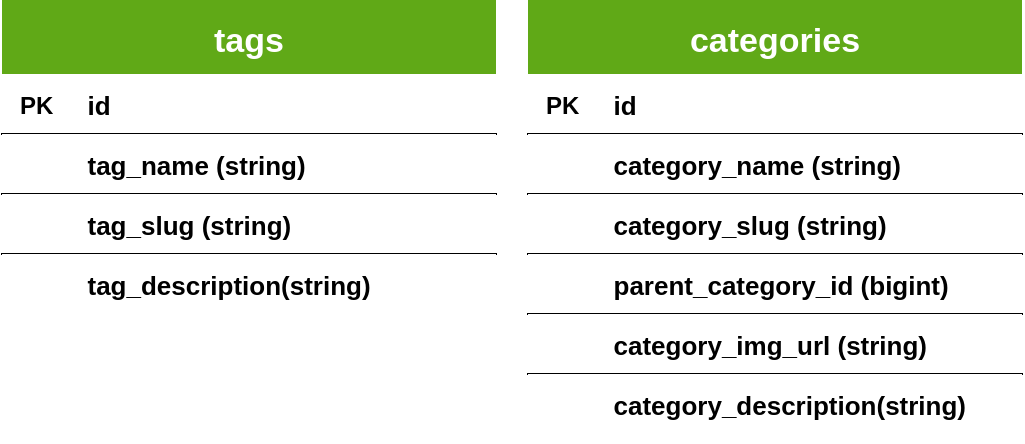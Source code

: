 <mxfile>
    <diagram id="kIl9MSsxrnZdSBIdjuM8" name="Page-1">
        <mxGraphModel dx="559" dy="371" grid="0" gridSize="10" guides="1" tooltips="1" connect="1" arrows="1" fold="1" page="1" pageScale="1" pageWidth="1169" pageHeight="827" background="#FFFFFF" math="0" shadow="0">
            <root>
                <mxCell id="0"/>
                <mxCell id="1" parent="0"/>
                <mxCell id="19" value="categories" style="shape=table;startSize=37;container=1;collapsible=1;childLayout=tableLayout;fixedRows=1;rowLines=0;fontStyle=1;align=center;resizeLast=1;fillColor=#60a917;fontColor=#ffffff;strokeColor=none;rounded=0;swimlaneFillColor=none;fontSize=17;" parent="1" vertex="1">
                    <mxGeometry x="305" y="265" width="247" height="221" as="geometry">
                        <mxRectangle x="415" y="293" width="119" height="37" as="alternateBounds"/>
                    </mxGeometry>
                </mxCell>
                <mxCell id="20" value="" style="shape=partialRectangle;collapsible=0;dropTarget=0;pointerEvents=0;top=0;left=0;bottom=1;right=0;points=[[0,0.5],[1,0.5]];portConstraint=eastwest;" parent="19" vertex="1">
                    <mxGeometry y="37" width="247" height="30" as="geometry"/>
                </mxCell>
                <mxCell id="21" value="PK" style="shape=partialRectangle;connectable=0;fillColor=none;top=0;left=0;bottom=0;right=0;fontStyle=1;overflow=hidden;" parent="20" vertex="1">
                    <mxGeometry width="34.75" height="30" as="geometry">
                        <mxRectangle width="34.75" height="30" as="alternateBounds"/>
                    </mxGeometry>
                </mxCell>
                <mxCell id="22" value="id" style="shape=partialRectangle;connectable=0;fillColor=none;top=0;left=0;bottom=0;right=0;align=left;spacingLeft=6;fontStyle=1;overflow=hidden;fontSize=13;" parent="20" vertex="1">
                    <mxGeometry x="34.75" width="212.25" height="30" as="geometry">
                        <mxRectangle width="212.25" height="30" as="alternateBounds"/>
                    </mxGeometry>
                </mxCell>
                <mxCell id="37" value="" style="shape=partialRectangle;collapsible=0;dropTarget=0;pointerEvents=0;top=0;left=0;bottom=1;right=0;points=[[0,0.5],[1,0.5]];portConstraint=eastwest;" parent="19" vertex="1">
                    <mxGeometry y="67" width="247" height="30" as="geometry"/>
                </mxCell>
                <mxCell id="38" value="" style="shape=partialRectangle;connectable=0;fillColor=none;top=0;left=0;bottom=0;right=0;fontStyle=1;overflow=hidden;" parent="37" vertex="1">
                    <mxGeometry width="34.75" height="30" as="geometry">
                        <mxRectangle width="34.75" height="30" as="alternateBounds"/>
                    </mxGeometry>
                </mxCell>
                <mxCell id="39" value="category_name (string)" style="shape=partialRectangle;connectable=0;fillColor=none;top=0;left=0;bottom=0;right=0;align=left;spacingLeft=6;fontStyle=1;overflow=hidden;fontSize=13;strokeColor=none;" parent="37" vertex="1">
                    <mxGeometry x="34.75" width="212.25" height="30" as="geometry">
                        <mxRectangle width="212.25" height="30" as="alternateBounds"/>
                    </mxGeometry>
                </mxCell>
                <mxCell id="63" value="" style="shape=partialRectangle;collapsible=0;dropTarget=0;pointerEvents=0;top=0;left=0;bottom=1;right=0;points=[[0,0.5],[1,0.5]];portConstraint=eastwest;" parent="19" vertex="1">
                    <mxGeometry y="97" width="247" height="30" as="geometry"/>
                </mxCell>
                <mxCell id="64" value="" style="shape=partialRectangle;connectable=0;fillColor=none;top=0;left=0;bottom=0;right=0;fontStyle=1;overflow=hidden;" parent="63" vertex="1">
                    <mxGeometry width="34.75" height="30" as="geometry">
                        <mxRectangle width="34.75" height="30" as="alternateBounds"/>
                    </mxGeometry>
                </mxCell>
                <mxCell id="65" value="category_slug (string)" style="shape=partialRectangle;connectable=0;fillColor=none;top=0;left=0;bottom=0;right=0;align=left;spacingLeft=6;fontStyle=1;overflow=hidden;fontSize=13;strokeColor=none;" parent="63" vertex="1">
                    <mxGeometry x="34.75" width="212.25" height="30" as="geometry">
                        <mxRectangle width="212.25" height="30" as="alternateBounds"/>
                    </mxGeometry>
                </mxCell>
                <mxCell id="98" value="" style="shape=partialRectangle;collapsible=0;dropTarget=0;pointerEvents=0;top=0;left=0;bottom=1;right=0;points=[[0,0.5],[1,0.5]];portConstraint=eastwest;" parent="19" vertex="1">
                    <mxGeometry y="127" width="247" height="30" as="geometry"/>
                </mxCell>
                <mxCell id="99" value="" style="shape=partialRectangle;connectable=0;fillColor=none;top=0;left=0;bottom=0;right=0;fontStyle=1;overflow=hidden;" parent="98" vertex="1">
                    <mxGeometry width="34.75" height="30" as="geometry">
                        <mxRectangle width="34.75" height="30" as="alternateBounds"/>
                    </mxGeometry>
                </mxCell>
                <mxCell id="100" value="parent_category_id (bigint)" style="shape=partialRectangle;connectable=0;fillColor=none;top=0;left=0;bottom=0;right=0;align=left;spacingLeft=6;fontStyle=1;overflow=hidden;fontSize=13;strokeColor=none;" parent="98" vertex="1">
                    <mxGeometry x="34.75" width="212.25" height="30" as="geometry">
                        <mxRectangle width="212.25" height="30" as="alternateBounds"/>
                    </mxGeometry>
                </mxCell>
                <mxCell id="57" value="" style="shape=partialRectangle;collapsible=0;dropTarget=0;pointerEvents=0;top=0;left=0;bottom=1;right=0;points=[[0,0.5],[1,0.5]];portConstraint=eastwest;" parent="19" vertex="1">
                    <mxGeometry y="157" width="247" height="30" as="geometry"/>
                </mxCell>
                <mxCell id="58" value="" style="shape=partialRectangle;connectable=0;fillColor=none;top=0;left=0;bottom=0;right=0;fontStyle=1;overflow=hidden;" parent="57" vertex="1">
                    <mxGeometry width="34.75" height="30" as="geometry">
                        <mxRectangle width="34.75" height="30" as="alternateBounds"/>
                    </mxGeometry>
                </mxCell>
                <mxCell id="59" value="category_img_url (string)" style="shape=partialRectangle;connectable=0;fillColor=none;top=0;left=0;bottom=0;right=0;align=left;spacingLeft=6;fontStyle=1;overflow=hidden;fontSize=13;strokeColor=none;" parent="57" vertex="1">
                    <mxGeometry x="34.75" width="212.25" height="30" as="geometry">
                        <mxRectangle width="212.25" height="30" as="alternateBounds"/>
                    </mxGeometry>
                </mxCell>
                <mxCell id="60" value="" style="shape=partialRectangle;collapsible=0;dropTarget=0;pointerEvents=0;top=0;left=0;bottom=1;right=0;points=[[0,0.5],[1,0.5]];portConstraint=eastwest;strokeColor=none;" parent="19" vertex="1">
                    <mxGeometry y="187" width="247" height="30" as="geometry"/>
                </mxCell>
                <mxCell id="61" value="" style="shape=partialRectangle;connectable=0;fillColor=none;top=0;left=0;bottom=0;right=0;fontStyle=1;overflow=hidden;" parent="60" vertex="1">
                    <mxGeometry width="34.75" height="30" as="geometry">
                        <mxRectangle width="34.75" height="30" as="alternateBounds"/>
                    </mxGeometry>
                </mxCell>
                <mxCell id="62" value="category_description(string)" style="shape=partialRectangle;connectable=0;fillColor=none;top=0;left=0;bottom=0;right=0;align=left;spacingLeft=6;fontStyle=1;overflow=hidden;fontSize=13;strokeColor=none;" parent="60" vertex="1">
                    <mxGeometry x="34.75" width="212.25" height="30" as="geometry">
                        <mxRectangle width="212.25" height="30" as="alternateBounds"/>
                    </mxGeometry>
                </mxCell>
                <mxCell id="101" value="tags" style="shape=table;startSize=37;container=1;collapsible=1;childLayout=tableLayout;fixedRows=1;rowLines=0;fontStyle=1;align=center;resizeLast=1;fillColor=#60a917;fontColor=#ffffff;strokeColor=none;rounded=0;swimlaneFillColor=none;fontSize=17;" vertex="1" parent="1">
                    <mxGeometry x="42" y="265" width="247" height="161" as="geometry">
                        <mxRectangle x="415" y="293" width="119" height="37" as="alternateBounds"/>
                    </mxGeometry>
                </mxCell>
                <mxCell id="102" value="" style="shape=partialRectangle;collapsible=0;dropTarget=0;pointerEvents=0;top=0;left=0;bottom=1;right=0;points=[[0,0.5],[1,0.5]];portConstraint=eastwest;" vertex="1" parent="101">
                    <mxGeometry y="37" width="247" height="30" as="geometry"/>
                </mxCell>
                <mxCell id="103" value="PK" style="shape=partialRectangle;connectable=0;fillColor=none;top=0;left=0;bottom=0;right=0;fontStyle=1;overflow=hidden;" vertex="1" parent="102">
                    <mxGeometry width="34.75" height="30" as="geometry">
                        <mxRectangle width="34.75" height="30" as="alternateBounds"/>
                    </mxGeometry>
                </mxCell>
                <mxCell id="104" value="id" style="shape=partialRectangle;connectable=0;fillColor=none;top=0;left=0;bottom=0;right=0;align=left;spacingLeft=6;fontStyle=1;overflow=hidden;fontSize=13;" vertex="1" parent="102">
                    <mxGeometry x="34.75" width="212.25" height="30" as="geometry">
                        <mxRectangle width="212.25" height="30" as="alternateBounds"/>
                    </mxGeometry>
                </mxCell>
                <mxCell id="105" value="" style="shape=partialRectangle;collapsible=0;dropTarget=0;pointerEvents=0;top=0;left=0;bottom=1;right=0;points=[[0,0.5],[1,0.5]];portConstraint=eastwest;" vertex="1" parent="101">
                    <mxGeometry y="67" width="247" height="30" as="geometry"/>
                </mxCell>
                <mxCell id="106" value="" style="shape=partialRectangle;connectable=0;fillColor=none;top=0;left=0;bottom=0;right=0;fontStyle=1;overflow=hidden;" vertex="1" parent="105">
                    <mxGeometry width="34.75" height="30" as="geometry">
                        <mxRectangle width="34.75" height="30" as="alternateBounds"/>
                    </mxGeometry>
                </mxCell>
                <mxCell id="107" value="tag_name (string)" style="shape=partialRectangle;connectable=0;fillColor=none;top=0;left=0;bottom=0;right=0;align=left;spacingLeft=6;fontStyle=1;overflow=hidden;fontSize=13;strokeColor=none;" vertex="1" parent="105">
                    <mxGeometry x="34.75" width="212.25" height="30" as="geometry">
                        <mxRectangle width="212.25" height="30" as="alternateBounds"/>
                    </mxGeometry>
                </mxCell>
                <mxCell id="108" value="" style="shape=partialRectangle;collapsible=0;dropTarget=0;pointerEvents=0;top=0;left=0;bottom=1;right=0;points=[[0,0.5],[1,0.5]];portConstraint=eastwest;" vertex="1" parent="101">
                    <mxGeometry y="97" width="247" height="30" as="geometry"/>
                </mxCell>
                <mxCell id="109" value="" style="shape=partialRectangle;connectable=0;fillColor=none;top=0;left=0;bottom=0;right=0;fontStyle=1;overflow=hidden;" vertex="1" parent="108">
                    <mxGeometry width="34.75" height="30" as="geometry">
                        <mxRectangle width="34.75" height="30" as="alternateBounds"/>
                    </mxGeometry>
                </mxCell>
                <mxCell id="110" value="tag_slug (string)" style="shape=partialRectangle;connectable=0;fillColor=none;top=0;left=0;bottom=0;right=0;align=left;spacingLeft=6;fontStyle=1;overflow=hidden;fontSize=13;strokeColor=none;" vertex="1" parent="108">
                    <mxGeometry x="34.75" width="212.25" height="30" as="geometry">
                        <mxRectangle width="212.25" height="30" as="alternateBounds"/>
                    </mxGeometry>
                </mxCell>
                <mxCell id="117" value="" style="shape=partialRectangle;collapsible=0;dropTarget=0;pointerEvents=0;top=0;left=0;bottom=1;right=0;points=[[0,0.5],[1,0.5]];portConstraint=eastwest;strokeColor=none;" vertex="1" parent="101">
                    <mxGeometry y="127" width="247" height="30" as="geometry"/>
                </mxCell>
                <mxCell id="118" value="" style="shape=partialRectangle;connectable=0;fillColor=none;top=0;left=0;bottom=0;right=0;fontStyle=1;overflow=hidden;" vertex="1" parent="117">
                    <mxGeometry width="34.75" height="30" as="geometry">
                        <mxRectangle width="34.75" height="30" as="alternateBounds"/>
                    </mxGeometry>
                </mxCell>
                <mxCell id="119" value="tag_description(string)" style="shape=partialRectangle;connectable=0;fillColor=none;top=0;left=0;bottom=0;right=0;align=left;spacingLeft=6;fontStyle=1;overflow=hidden;fontSize=13;strokeColor=none;" vertex="1" parent="117">
                    <mxGeometry x="34.75" width="212.25" height="30" as="geometry">
                        <mxRectangle width="212.25" height="30" as="alternateBounds"/>
                    </mxGeometry>
                </mxCell>
            </root>
        </mxGraphModel>
    </diagram>
</mxfile>